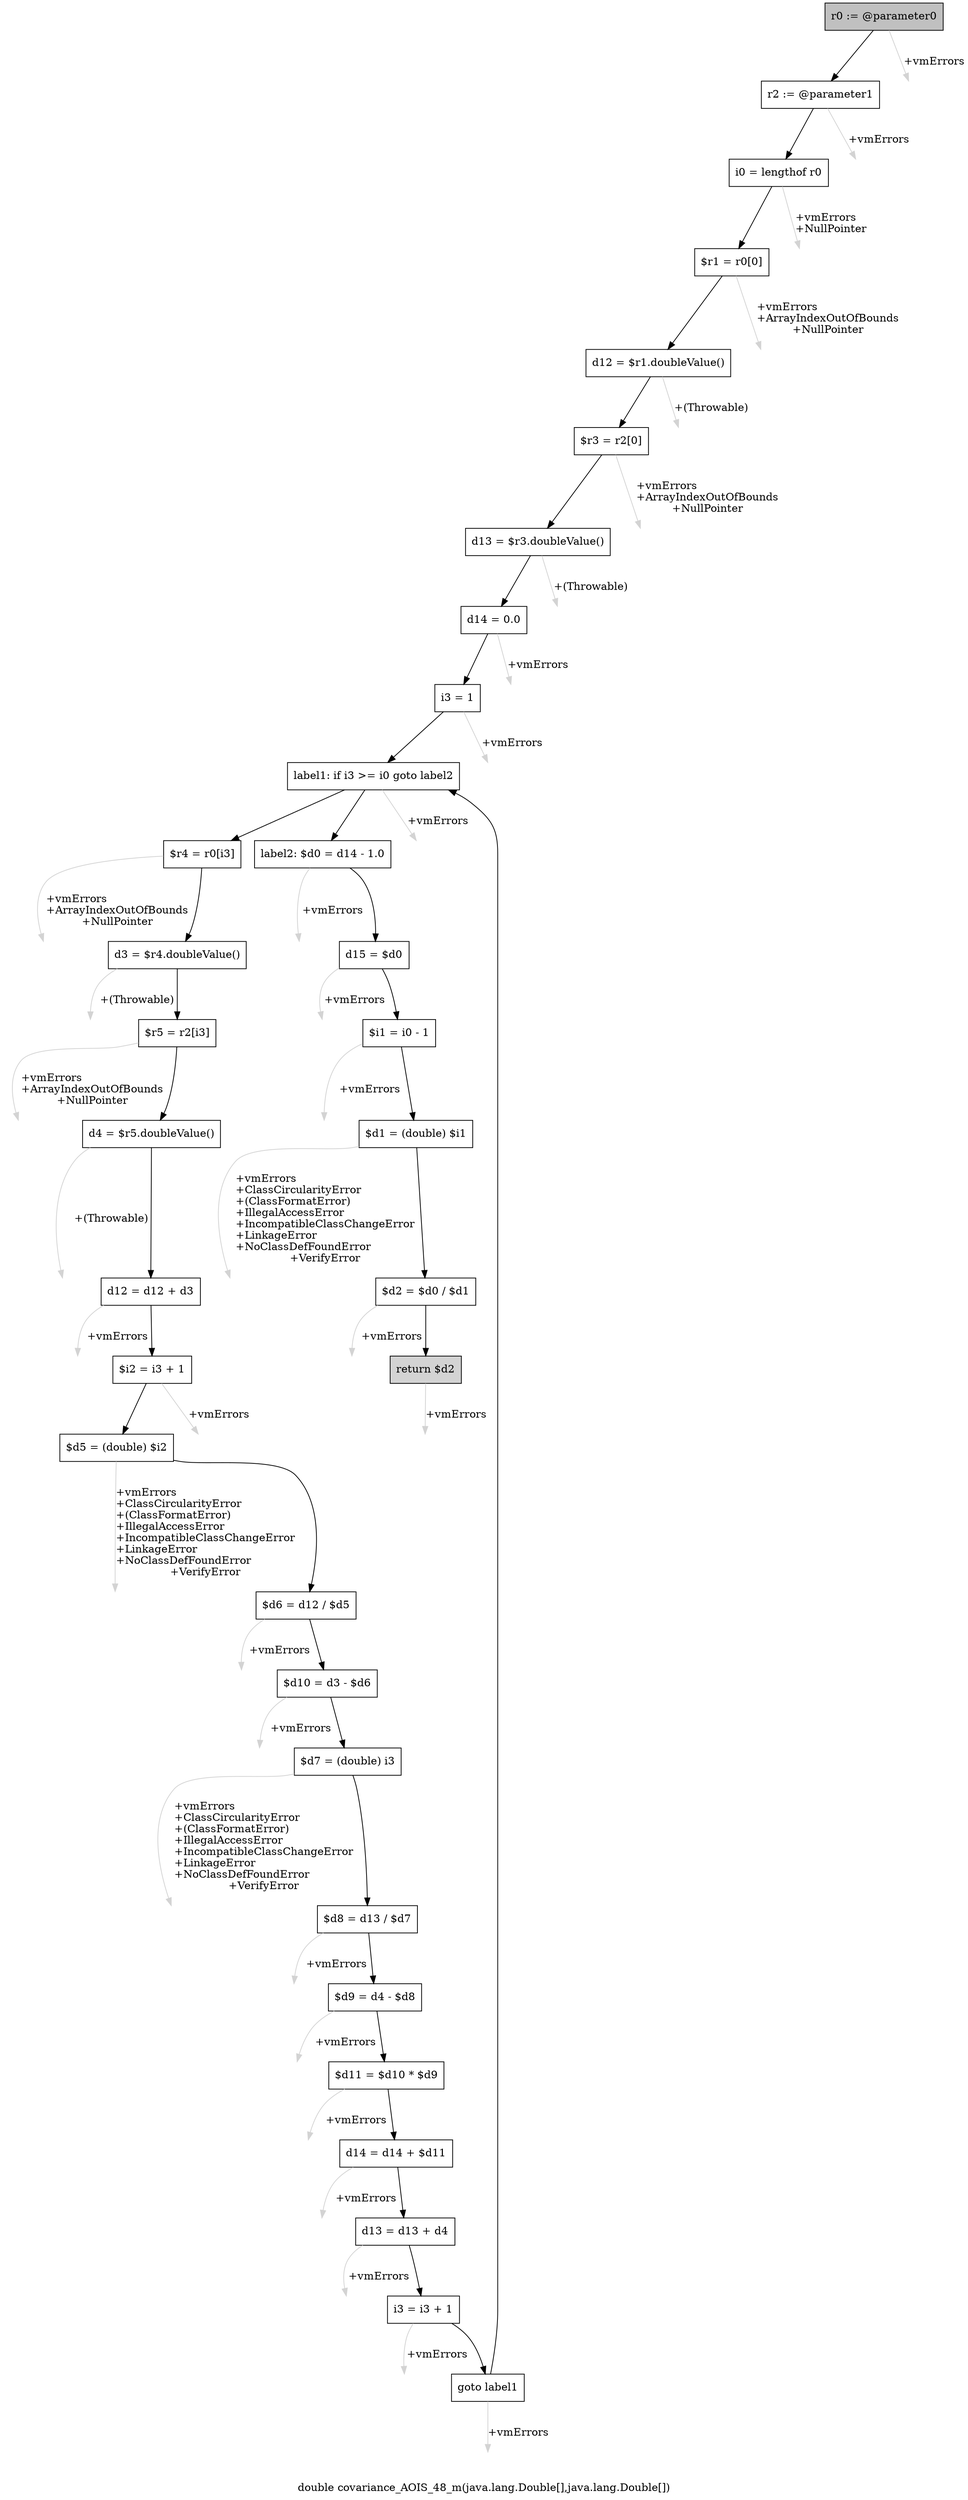 digraph "double covariance_AOIS_48_m(java.lang.Double[],java.lang.Double[])" {
    label="double covariance_AOIS_48_m(java.lang.Double[],java.lang.Double[])";
    node [shape=box];
    "0" [style=filled,fillcolor=gray,label="r0 := @parameter0",];
    "1" [label="r2 := @parameter1",];
    "0"->"1" [color=black,];
    "33" [style=invis,label="Esc",];
    "0"->"33" [color=lightgray,label="\l+vmErrors",];
    "2" [label="i0 = lengthof r0",];
    "1"->"2" [color=black,];
    "34" [style=invis,label="Esc",];
    "1"->"34" [color=lightgray,label="\l+vmErrors",];
    "3" [label="$r1 = r0[0]",];
    "2"->"3" [color=black,];
    "35" [style=invis,label="Esc",];
    "2"->"35" [color=lightgray,label="\l+vmErrors\l+NullPointer",];
    "4" [label="d12 = $r1.doubleValue()",];
    "3"->"4" [color=black,];
    "36" [style=invis,label="Esc",];
    "3"->"36" [color=lightgray,label="\l+vmErrors\l+ArrayIndexOutOfBounds\l+NullPointer",];
    "5" [label="$r3 = r2[0]",];
    "4"->"5" [color=black,];
    "37" [style=invis,label="Esc",];
    "4"->"37" [color=lightgray,label="\l+(Throwable)",];
    "6" [label="d13 = $r3.doubleValue()",];
    "5"->"6" [color=black,];
    "38" [style=invis,label="Esc",];
    "5"->"38" [color=lightgray,label="\l+vmErrors\l+ArrayIndexOutOfBounds\l+NullPointer",];
    "7" [label="d14 = 0.0",];
    "6"->"7" [color=black,];
    "39" [style=invis,label="Esc",];
    "6"->"39" [color=lightgray,label="\l+(Throwable)",];
    "8" [label="i3 = 1",];
    "7"->"8" [color=black,];
    "40" [style=invis,label="Esc",];
    "7"->"40" [color=lightgray,label="\l+vmErrors",];
    "9" [label="label1: if i3 >= i0 goto label2",];
    "8"->"9" [color=black,];
    "41" [style=invis,label="Esc",];
    "8"->"41" [color=lightgray,label="\l+vmErrors",];
    "10" [label="$r4 = r0[i3]",];
    "9"->"10" [color=black,];
    "27" [label="label2: $d0 = d14 - 1.0",];
    "9"->"27" [color=black,];
    "42" [style=invis,label="Esc",];
    "9"->"42" [color=lightgray,label="\l+vmErrors",];
    "11" [label="d3 = $r4.doubleValue()",];
    "10"->"11" [color=black,];
    "43" [style=invis,label="Esc",];
    "10"->"43" [color=lightgray,label="\l+vmErrors\l+ArrayIndexOutOfBounds\l+NullPointer",];
    "12" [label="$r5 = r2[i3]",];
    "11"->"12" [color=black,];
    "44" [style=invis,label="Esc",];
    "11"->"44" [color=lightgray,label="\l+(Throwable)",];
    "13" [label="d4 = $r5.doubleValue()",];
    "12"->"13" [color=black,];
    "45" [style=invis,label="Esc",];
    "12"->"45" [color=lightgray,label="\l+vmErrors\l+ArrayIndexOutOfBounds\l+NullPointer",];
    "14" [label="d12 = d12 + d3",];
    "13"->"14" [color=black,];
    "46" [style=invis,label="Esc",];
    "13"->"46" [color=lightgray,label="\l+(Throwable)",];
    "15" [label="$i2 = i3 + 1",];
    "14"->"15" [color=black,];
    "47" [style=invis,label="Esc",];
    "14"->"47" [color=lightgray,label="\l+vmErrors",];
    "16" [label="$d5 = (double) $i2",];
    "15"->"16" [color=black,];
    "48" [style=invis,label="Esc",];
    "15"->"48" [color=lightgray,label="\l+vmErrors",];
    "17" [label="$d6 = d12 / $d5",];
    "16"->"17" [color=black,];
    "49" [style=invis,label="Esc",];
    "16"->"49" [color=lightgray,label="\l+vmErrors\l+ClassCircularityError\l+(ClassFormatError)\l+IllegalAccessError\l+IncompatibleClassChangeError\l+LinkageError\l+NoClassDefFoundError\l+VerifyError",];
    "18" [label="$d10 = d3 - $d6",];
    "17"->"18" [color=black,];
    "50" [style=invis,label="Esc",];
    "17"->"50" [color=lightgray,label="\l+vmErrors",];
    "19" [label="$d7 = (double) i3",];
    "18"->"19" [color=black,];
    "51" [style=invis,label="Esc",];
    "18"->"51" [color=lightgray,label="\l+vmErrors",];
    "20" [label="$d8 = d13 / $d7",];
    "19"->"20" [color=black,];
    "52" [style=invis,label="Esc",];
    "19"->"52" [color=lightgray,label="\l+vmErrors\l+ClassCircularityError\l+(ClassFormatError)\l+IllegalAccessError\l+IncompatibleClassChangeError\l+LinkageError\l+NoClassDefFoundError\l+VerifyError",];
    "21" [label="$d9 = d4 - $d8",];
    "20"->"21" [color=black,];
    "53" [style=invis,label="Esc",];
    "20"->"53" [color=lightgray,label="\l+vmErrors",];
    "22" [label="$d11 = $d10 * $d9",];
    "21"->"22" [color=black,];
    "54" [style=invis,label="Esc",];
    "21"->"54" [color=lightgray,label="\l+vmErrors",];
    "23" [label="d14 = d14 + $d11",];
    "22"->"23" [color=black,];
    "55" [style=invis,label="Esc",];
    "22"->"55" [color=lightgray,label="\l+vmErrors",];
    "24" [label="d13 = d13 + d4",];
    "23"->"24" [color=black,];
    "56" [style=invis,label="Esc",];
    "23"->"56" [color=lightgray,label="\l+vmErrors",];
    "25" [label="i3 = i3 + 1",];
    "24"->"25" [color=black,];
    "57" [style=invis,label="Esc",];
    "24"->"57" [color=lightgray,label="\l+vmErrors",];
    "26" [label="goto label1",];
    "25"->"26" [color=black,];
    "58" [style=invis,label="Esc",];
    "25"->"58" [color=lightgray,label="\l+vmErrors",];
    "26"->"9" [color=black,];
    "59" [style=invis,label="Esc",];
    "26"->"59" [color=lightgray,label="\l+vmErrors",];
    "28" [label="d15 = $d0",];
    "27"->"28" [color=black,];
    "60" [style=invis,label="Esc",];
    "27"->"60" [color=lightgray,label="\l+vmErrors",];
    "29" [label="$i1 = i0 - 1",];
    "28"->"29" [color=black,];
    "61" [style=invis,label="Esc",];
    "28"->"61" [color=lightgray,label="\l+vmErrors",];
    "30" [label="$d1 = (double) $i1",];
    "29"->"30" [color=black,];
    "62" [style=invis,label="Esc",];
    "29"->"62" [color=lightgray,label="\l+vmErrors",];
    "31" [label="$d2 = $d0 / $d1",];
    "30"->"31" [color=black,];
    "63" [style=invis,label="Esc",];
    "30"->"63" [color=lightgray,label="\l+vmErrors\l+ClassCircularityError\l+(ClassFormatError)\l+IllegalAccessError\l+IncompatibleClassChangeError\l+LinkageError\l+NoClassDefFoundError\l+VerifyError",];
    "32" [style=filled,fillcolor=lightgray,label="return $d2",];
    "31"->"32" [color=black,];
    "64" [style=invis,label="Esc",];
    "31"->"64" [color=lightgray,label="\l+vmErrors",];
    "65" [style=invis,label="Esc",];
    "32"->"65" [color=lightgray,label="\l+vmErrors",];
}
